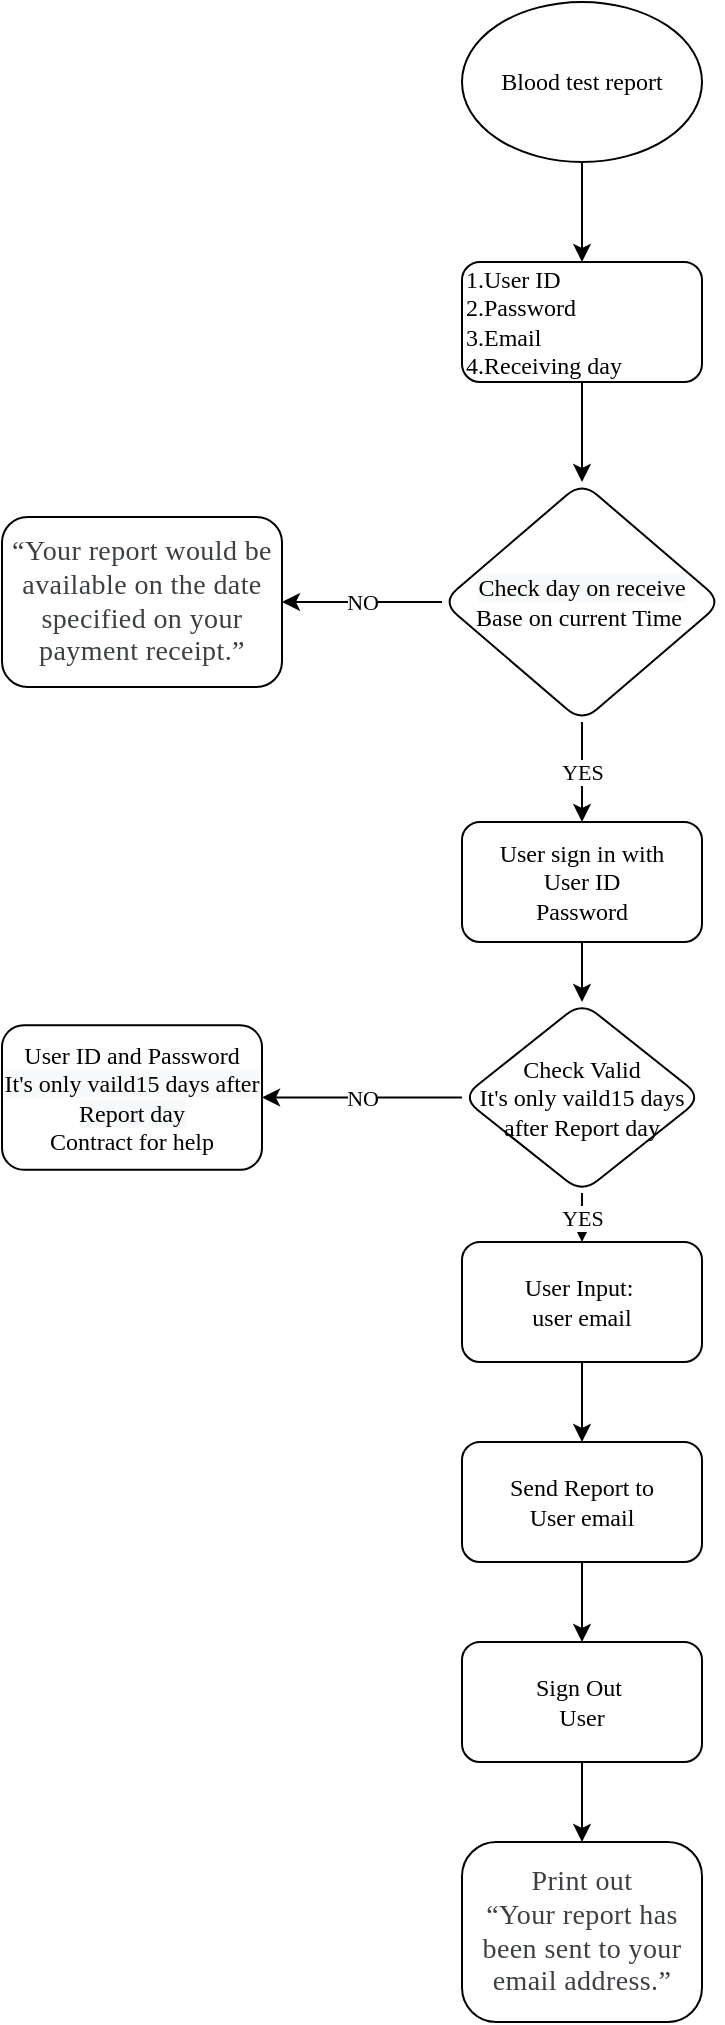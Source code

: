 <mxfile version="13.8.8" type="github">
  <diagram id="C5RBs43oDa-KdzZeNtuy" name="Page-1">
    <mxGraphModel dx="1017" dy="564" grid="1" gridSize="10" guides="1" tooltips="1" connect="1" arrows="1" fold="1" page="1" pageScale="1" pageWidth="827" pageHeight="1169" math="0" shadow="0">
      <root>
        <mxCell id="WIyWlLk6GJQsqaUBKTNV-0" />
        <mxCell id="WIyWlLk6GJQsqaUBKTNV-1" parent="WIyWlLk6GJQsqaUBKTNV-0" />
        <mxCell id="djMYuYF3x6x0kB0NEv1a-16" value="" style="edgeStyle=orthogonalEdgeStyle;rounded=0;orthogonalLoop=1;jettySize=auto;html=1;entryX=0.5;entryY=0;entryDx=0;entryDy=0;fontFamily=Times New Roman;" edge="1" parent="WIyWlLk6GJQsqaUBKTNV-1" source="djMYuYF3x6x0kB0NEv1a-1" target="djMYuYF3x6x0kB0NEv1a-17">
          <mxGeometry relative="1" as="geometry">
            <mxPoint x="420" y="200" as="targetPoint" />
          </mxGeometry>
        </mxCell>
        <mxCell id="djMYuYF3x6x0kB0NEv1a-1" value="1.User ID&lt;br&gt;2.Password&lt;br&gt;3.Email&lt;br&gt;4.Receiving day" style="whiteSpace=wrap;html=1;rounded=1;fontFamily=Times New Roman;align=left;" vertex="1" parent="WIyWlLk6GJQsqaUBKTNV-1">
          <mxGeometry x="360" y="130" width="120" height="60" as="geometry" />
        </mxCell>
        <mxCell id="djMYuYF3x6x0kB0NEv1a-23" value="" style="edgeStyle=orthogonalEdgeStyle;rounded=0;orthogonalLoop=1;jettySize=auto;html=1;fontFamily=Times New Roman;" edge="1" parent="WIyWlLk6GJQsqaUBKTNV-1" source="djMYuYF3x6x0kB0NEv1a-3" target="djMYuYF3x6x0kB0NEv1a-22">
          <mxGeometry relative="1" as="geometry" />
        </mxCell>
        <mxCell id="djMYuYF3x6x0kB0NEv1a-3" value="User sign in with&lt;br&gt;User ID&lt;br&gt;Password" style="whiteSpace=wrap;html=1;rounded=1;fontFamily=Times New Roman;" vertex="1" parent="WIyWlLk6GJQsqaUBKTNV-1">
          <mxGeometry x="360" y="410" width="120" height="60" as="geometry" />
        </mxCell>
        <mxCell id="djMYuYF3x6x0kB0NEv1a-8" value="" style="edgeStyle=orthogonalEdgeStyle;rounded=0;orthogonalLoop=1;jettySize=auto;html=1;fontFamily=Times New Roman;" edge="1" parent="WIyWlLk6GJQsqaUBKTNV-1" source="djMYuYF3x6x0kB0NEv1a-5" target="djMYuYF3x6x0kB0NEv1a-7">
          <mxGeometry relative="1" as="geometry" />
        </mxCell>
        <mxCell id="djMYuYF3x6x0kB0NEv1a-5" value="User Input:&amp;nbsp;&lt;br&gt;user email" style="whiteSpace=wrap;html=1;rounded=1;fontFamily=Times New Roman;" vertex="1" parent="WIyWlLk6GJQsqaUBKTNV-1">
          <mxGeometry x="360" y="620" width="120" height="60" as="geometry" />
        </mxCell>
        <mxCell id="djMYuYF3x6x0kB0NEv1a-10" value="" style="edgeStyle=orthogonalEdgeStyle;rounded=0;orthogonalLoop=1;jettySize=auto;html=1;fontFamily=Times New Roman;" edge="1" parent="WIyWlLk6GJQsqaUBKTNV-1" source="djMYuYF3x6x0kB0NEv1a-7" target="djMYuYF3x6x0kB0NEv1a-9">
          <mxGeometry relative="1" as="geometry" />
        </mxCell>
        <mxCell id="djMYuYF3x6x0kB0NEv1a-7" value="Send Report to &lt;br&gt;User email" style="whiteSpace=wrap;html=1;rounded=1;fontFamily=Times New Roman;" vertex="1" parent="WIyWlLk6GJQsqaUBKTNV-1">
          <mxGeometry x="360" y="720" width="120" height="60" as="geometry" />
        </mxCell>
        <mxCell id="djMYuYF3x6x0kB0NEv1a-12" value="" style="edgeStyle=orthogonalEdgeStyle;rounded=0;orthogonalLoop=1;jettySize=auto;html=1;fontFamily=Times New Roman;" edge="1" parent="WIyWlLk6GJQsqaUBKTNV-1" source="djMYuYF3x6x0kB0NEv1a-9" target="djMYuYF3x6x0kB0NEv1a-11">
          <mxGeometry relative="1" as="geometry" />
        </mxCell>
        <mxCell id="djMYuYF3x6x0kB0NEv1a-9" value="Sign Out&amp;nbsp;&lt;br&gt;User" style="whiteSpace=wrap;html=1;rounded=1;fontFamily=Times New Roman;" vertex="1" parent="WIyWlLk6GJQsqaUBKTNV-1">
          <mxGeometry x="360" y="820" width="120" height="60" as="geometry" />
        </mxCell>
        <mxCell id="djMYuYF3x6x0kB0NEv1a-11" value="&lt;span style=&quot;color: rgb(60, 64, 67); font-size: 14px; font-style: normal; font-weight: 400; letter-spacing: 0.2px; text-indent: 0px; text-transform: none; word-spacing: 0px; display: inline; float: none;&quot;&gt;Print out&lt;br&gt;“Your report has been sent to your email address.”&lt;/span&gt;" style="whiteSpace=wrap;html=1;rounded=1;arcSize=19;fontFamily=Times New Roman;" vertex="1" parent="WIyWlLk6GJQsqaUBKTNV-1">
          <mxGeometry x="360" y="920" width="120" height="90" as="geometry" />
        </mxCell>
        <mxCell id="djMYuYF3x6x0kB0NEv1a-19" value="YES" style="edgeStyle=orthogonalEdgeStyle;rounded=0;orthogonalLoop=1;jettySize=auto;html=1;entryX=0.5;entryY=0;entryDx=0;entryDy=0;fontFamily=Times New Roman;" edge="1" parent="WIyWlLk6GJQsqaUBKTNV-1" source="djMYuYF3x6x0kB0NEv1a-17" target="djMYuYF3x6x0kB0NEv1a-3">
          <mxGeometry relative="1" as="geometry" />
        </mxCell>
        <mxCell id="djMYuYF3x6x0kB0NEv1a-21" value="NO" style="edgeStyle=orthogonalEdgeStyle;rounded=0;orthogonalLoop=1;jettySize=auto;html=1;fontFamily=Times New Roman;" edge="1" parent="WIyWlLk6GJQsqaUBKTNV-1" source="djMYuYF3x6x0kB0NEv1a-17" target="djMYuYF3x6x0kB0NEv1a-20">
          <mxGeometry relative="1" as="geometry" />
        </mxCell>
        <mxCell id="djMYuYF3x6x0kB0NEv1a-17" value="&lt;span style=&quot;color: rgb(0, 0, 0); font-size: 12px; font-style: normal; font-weight: 400; letter-spacing: normal; text-align: center; text-indent: 0px; text-transform: none; word-spacing: 0px; background-color: rgb(248, 249, 250); display: inline; float: none;&quot;&gt;Check day on receive&lt;/span&gt;&lt;br&gt;Base on current Time&amp;nbsp;" style="rhombus;whiteSpace=wrap;html=1;rounded=1;fontFamily=Times New Roman;" vertex="1" parent="WIyWlLk6GJQsqaUBKTNV-1">
          <mxGeometry x="350" y="240" width="140" height="120" as="geometry" />
        </mxCell>
        <mxCell id="djMYuYF3x6x0kB0NEv1a-20" value="&lt;span style=&quot;color: rgb(60, 64, 67); font-size: 14px; letter-spacing: 0.2px;&quot;&gt;“Your report would be available on the date specified on your payment receipt.”&lt;/span&gt;" style="whiteSpace=wrap;html=1;rounded=1;fontFamily=Times New Roman;" vertex="1" parent="WIyWlLk6GJQsqaUBKTNV-1">
          <mxGeometry x="130" y="257.5" width="140" height="85" as="geometry" />
        </mxCell>
        <mxCell id="djMYuYF3x6x0kB0NEv1a-24" value="YES" style="edgeStyle=orthogonalEdgeStyle;rounded=0;orthogonalLoop=1;jettySize=auto;html=1;exitX=0.5;exitY=1;exitDx=0;exitDy=0;entryX=0.5;entryY=0;entryDx=0;entryDy=0;fontFamily=Times New Roman;" edge="1" parent="WIyWlLk6GJQsqaUBKTNV-1" source="djMYuYF3x6x0kB0NEv1a-22" target="djMYuYF3x6x0kB0NEv1a-5">
          <mxGeometry relative="1" as="geometry" />
        </mxCell>
        <mxCell id="djMYuYF3x6x0kB0NEv1a-26" value="NO" style="edgeStyle=orthogonalEdgeStyle;rounded=0;orthogonalLoop=1;jettySize=auto;html=1;fontFamily=Times New Roman;" edge="1" parent="WIyWlLk6GJQsqaUBKTNV-1" source="djMYuYF3x6x0kB0NEv1a-22" target="djMYuYF3x6x0kB0NEv1a-25">
          <mxGeometry relative="1" as="geometry" />
        </mxCell>
        <mxCell id="djMYuYF3x6x0kB0NEv1a-22" value="Check Valid &lt;br&gt;It&#39;s only vaild15 days after Report day" style="rhombus;whiteSpace=wrap;html=1;rounded=1;fontFamily=Times New Roman;" vertex="1" parent="WIyWlLk6GJQsqaUBKTNV-1">
          <mxGeometry x="360" y="500" width="120" height="95.5" as="geometry" />
        </mxCell>
        <mxCell id="djMYuYF3x6x0kB0NEv1a-25" value="User ID and Password&lt;br&gt;&lt;span style=&quot;color: rgb(0, 0, 0); font-size: 12px; font-style: normal; font-weight: 400; letter-spacing: normal; text-align: center; text-indent: 0px; text-transform: none; word-spacing: 0px; background-color: rgb(248, 249, 250); display: inline; float: none;&quot;&gt;It&#39;s only vaild15 days after Report day&lt;br&gt;&lt;/span&gt;Contract for help" style="whiteSpace=wrap;html=1;rounded=1;fontFamily=Times New Roman;" vertex="1" parent="WIyWlLk6GJQsqaUBKTNV-1">
          <mxGeometry x="130" y="511.63" width="130" height="72.25" as="geometry" />
        </mxCell>
        <mxCell id="djMYuYF3x6x0kB0NEv1a-28" style="edgeStyle=orthogonalEdgeStyle;rounded=0;orthogonalLoop=1;jettySize=auto;html=1;entryX=0.5;entryY=0;entryDx=0;entryDy=0;fontFamily=Times New Roman;" edge="1" parent="WIyWlLk6GJQsqaUBKTNV-1" source="djMYuYF3x6x0kB0NEv1a-27" target="djMYuYF3x6x0kB0NEv1a-1">
          <mxGeometry relative="1" as="geometry" />
        </mxCell>
        <mxCell id="djMYuYF3x6x0kB0NEv1a-27" value="Blood test report" style="ellipse;whiteSpace=wrap;html=1;fontFamily=Times New Roman;" vertex="1" parent="WIyWlLk6GJQsqaUBKTNV-1">
          <mxGeometry x="360" width="120" height="80" as="geometry" />
        </mxCell>
      </root>
    </mxGraphModel>
  </diagram>
</mxfile>

